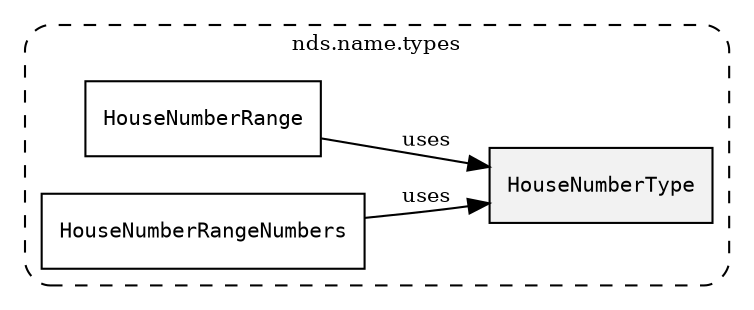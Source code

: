 /**
 * This dot file creates symbol collaboration diagram for HouseNumberType.
 */
digraph ZSERIO
{
    node [shape=box, fontsize=10];
    rankdir="LR";
    fontsize=10;
    tooltip="HouseNumberType collaboration diagram";

    subgraph "cluster_nds.name.types"
    {
        style="dashed, rounded";
        label="nds.name.types";
        tooltip="Package nds.name.types";
        href="../../../content/packages/nds.name.types.html#Package-nds-name-types";
        target="_parent";

        "HouseNumberType" [style="filled", fillcolor="#0000000D", target="_parent", label=<<font face="monospace"><table align="center" border="0" cellspacing="0" cellpadding="0"><tr><td href="../../../content/packages/nds.name.types.html#Enum-HouseNumberType" title="Enum defined in nds.name.types">HouseNumberType</td></tr></table></font>>];
        "HouseNumberRange" [target="_parent", label=<<font face="monospace"><table align="center" border="0" cellspacing="0" cellpadding="0"><tr><td href="../../../content/packages/nds.name.types.html#Structure-HouseNumberRange" title="Structure defined in nds.name.types">HouseNumberRange</td></tr></table></font>>];
        "HouseNumberRangeNumbers" [target="_parent", label=<<font face="monospace"><table align="center" border="0" cellspacing="0" cellpadding="0"><tr><td href="../../../content/packages/nds.name.types.html#Choice-HouseNumberRangeNumbers" title="Choice defined in nds.name.types">HouseNumberRangeNumbers</td></tr></table></font>>];
    }

    "HouseNumberRange" -> "HouseNumberType" [label="uses", fontsize=10];
    "HouseNumberRangeNumbers" -> "HouseNumberType" [label="uses", fontsize=10];
}
